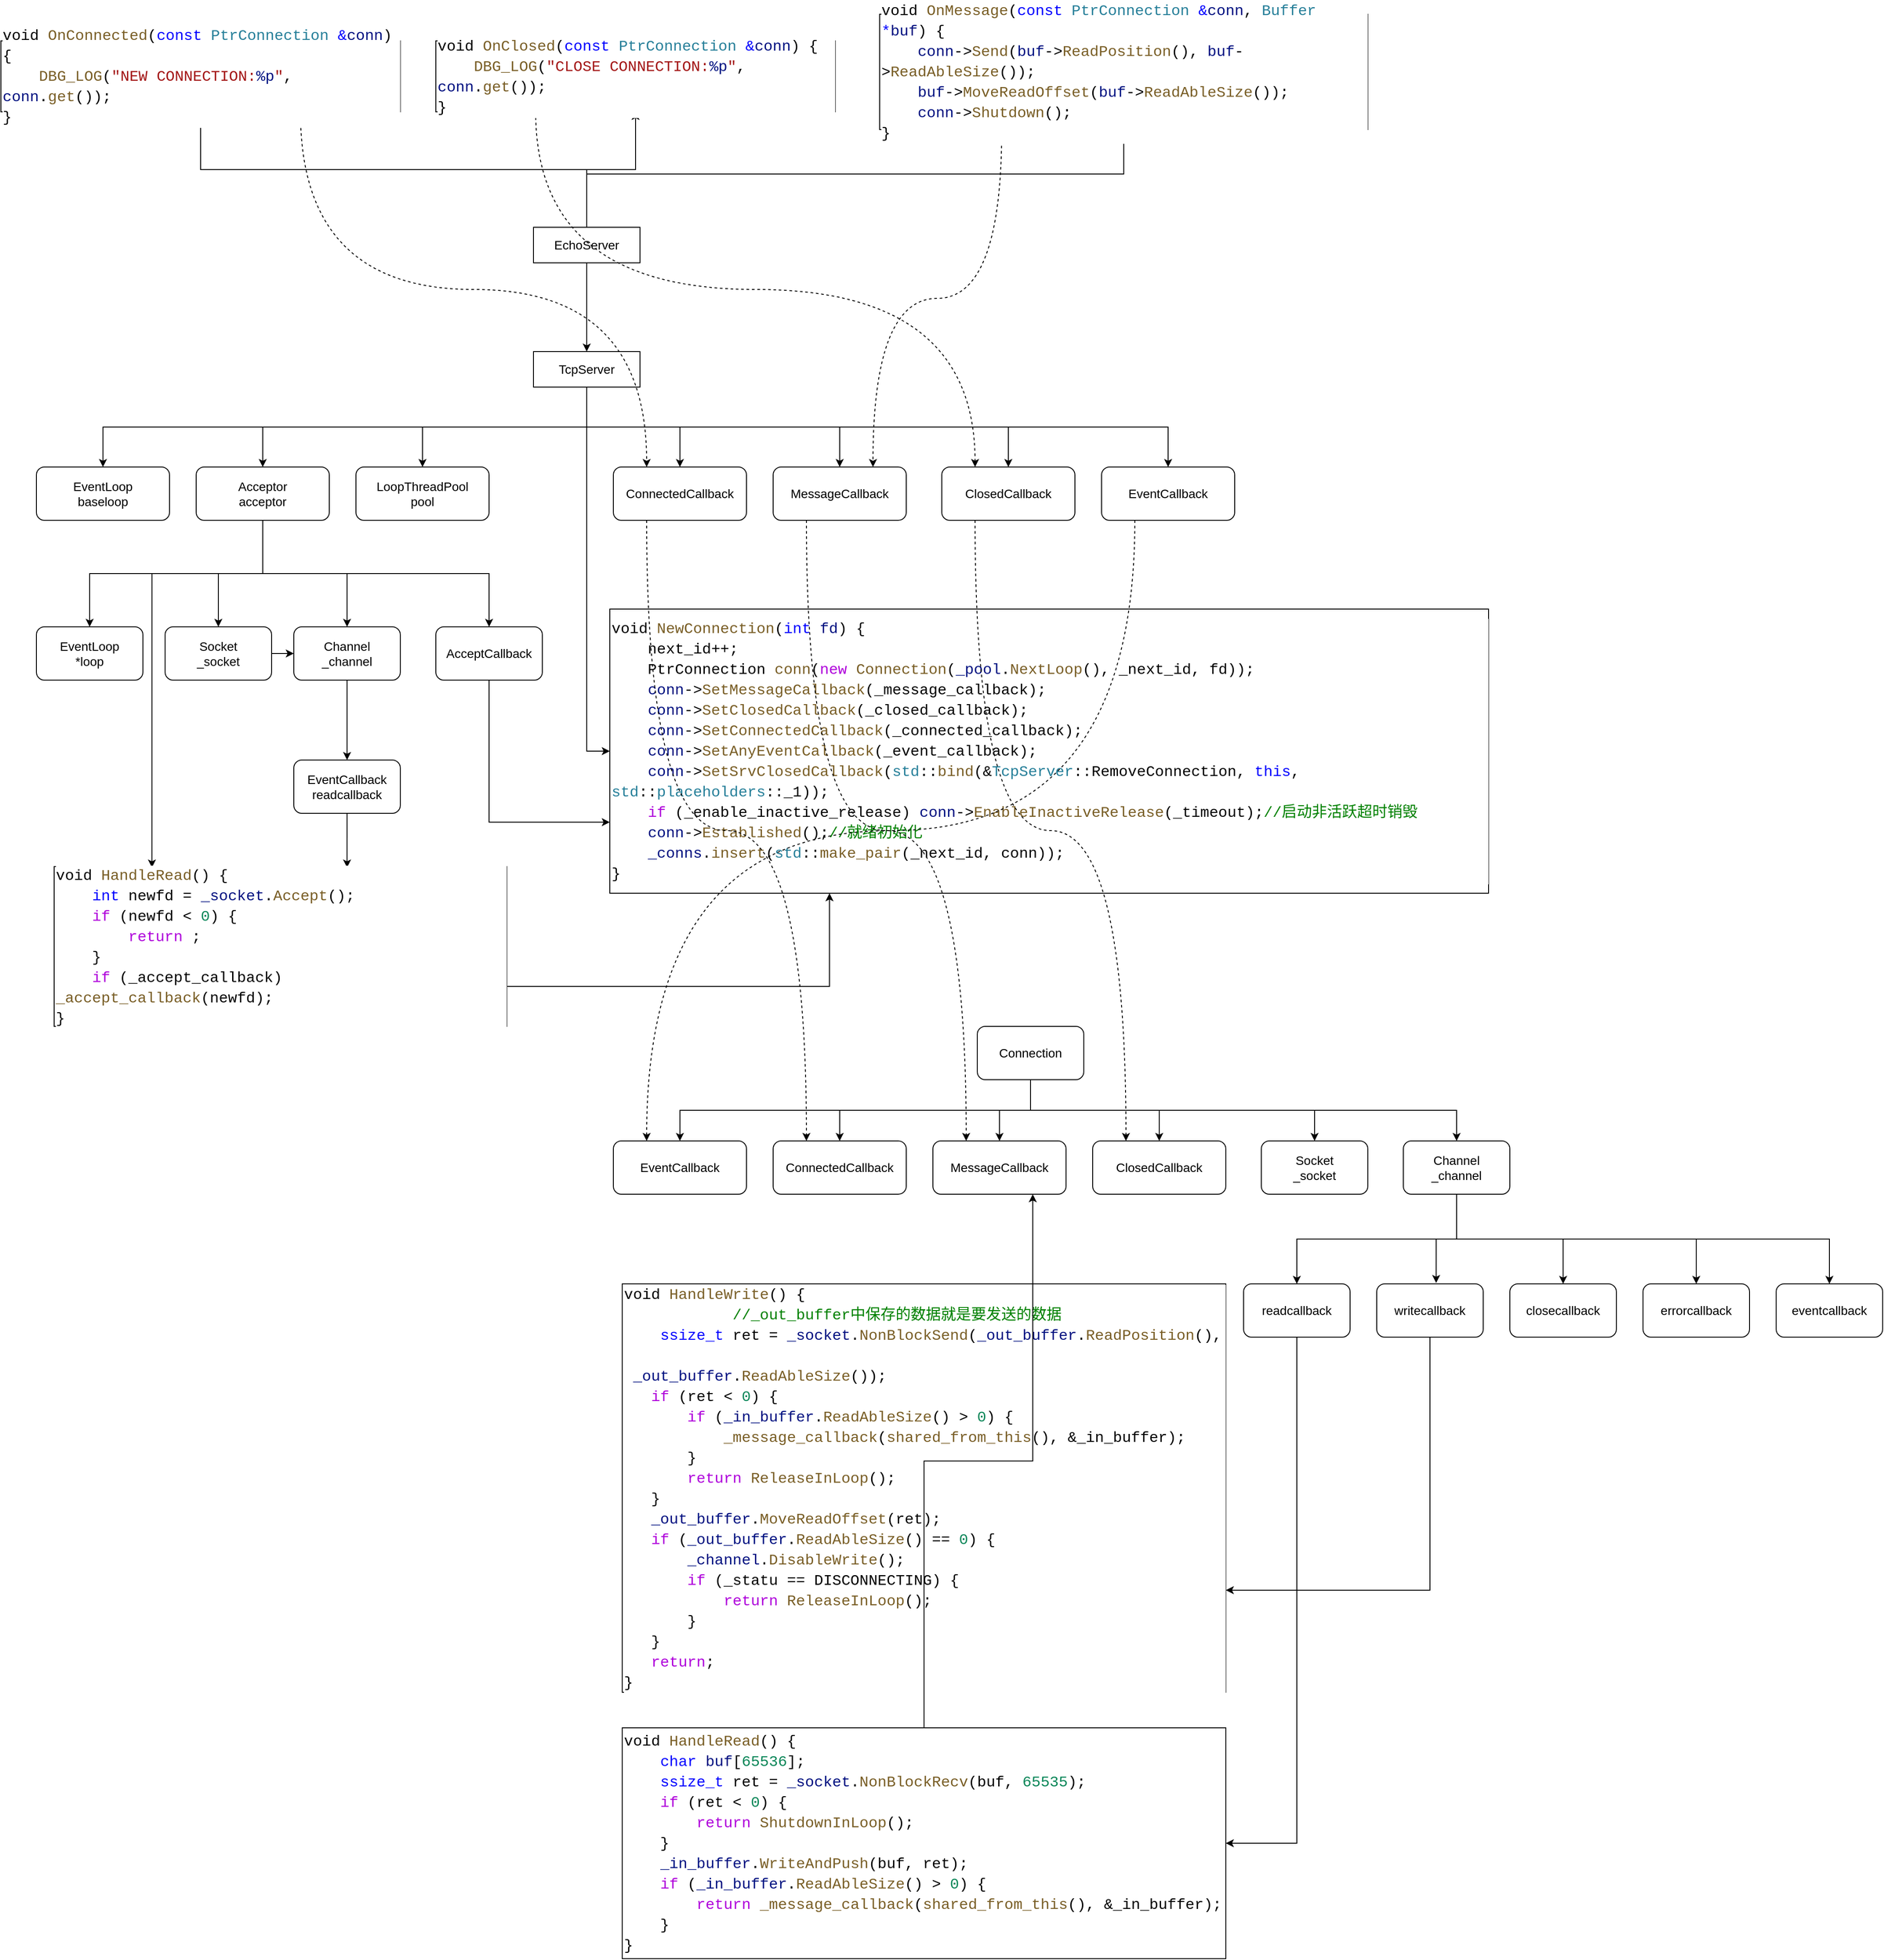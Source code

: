 <mxfile version="20.8.10" type="device"><diagram name="第 1 页" id="_WcAkW-sBmIrWhvKIDvz"><mxGraphModel dx="1687" dy="2153" grid="1" gridSize="10" guides="1" tooltips="1" connect="1" arrows="1" fold="1" page="1" pageScale="1" pageWidth="827" pageHeight="1169" math="0" shadow="0"><root><mxCell id="0"/><mxCell id="1" parent="0"/><mxCell id="Bq6qGjNtKpwU8JA7GGrx-29" value="&lt;div style=&quot;background-color: rgb(255, 255, 255); font-family: Consolas, &amp;quot;Courier New&amp;quot;, monospace; font-size: 17px; line-height: 23px;&quot;&gt;&lt;div&gt;void &lt;span style=&quot;color: #795e26;&quot;&gt;NewConnection&lt;/span&gt;(&lt;span style=&quot;color: #0000ff;&quot;&gt;int&lt;/span&gt; &lt;span style=&quot;color: #001080;&quot;&gt;fd&lt;/span&gt;) {&lt;/div&gt;&lt;div&gt;&amp;nbsp; &amp;nbsp; next_id++;&lt;/div&gt;&lt;div&gt;&amp;nbsp; &amp;nbsp; PtrConnection &lt;span style=&quot;color: #795e26;&quot;&gt;conn&lt;/span&gt;(&lt;span style=&quot;color: #af00db;&quot;&gt;new&lt;/span&gt; &lt;span style=&quot;color: #795e26;&quot;&gt;Connection&lt;/span&gt;(&lt;span style=&quot;color: #001080;&quot;&gt;_pool&lt;/span&gt;.&lt;span style=&quot;color: #795e26;&quot;&gt;NextLoop&lt;/span&gt;(), _next_id, fd));&lt;/div&gt;&lt;div&gt;&amp;nbsp; &amp;nbsp; &lt;span style=&quot;color: #001080;&quot;&gt;conn&lt;/span&gt;-&amp;gt;&lt;span style=&quot;color: #795e26;&quot;&gt;SetMessageCallback&lt;/span&gt;(_message_callback);&lt;/div&gt;&lt;div&gt;&amp;nbsp; &amp;nbsp; &lt;span style=&quot;color: #001080;&quot;&gt;conn&lt;/span&gt;-&amp;gt;&lt;span style=&quot;color: #795e26;&quot;&gt;SetClosedCallback&lt;/span&gt;(_closed_callback);&lt;/div&gt;&lt;div&gt;&amp;nbsp; &amp;nbsp; &lt;span style=&quot;color: #001080;&quot;&gt;conn&lt;/span&gt;-&amp;gt;&lt;span style=&quot;color: #795e26;&quot;&gt;SetConnectedCallback&lt;/span&gt;(_connected_callback);&lt;/div&gt;&lt;div&gt;&amp;nbsp; &amp;nbsp; &lt;span style=&quot;color: #001080;&quot;&gt;conn&lt;/span&gt;-&amp;gt;&lt;span style=&quot;color: #795e26;&quot;&gt;SetAnyEventCallback&lt;/span&gt;(_event_callback);&lt;/div&gt;&lt;div&gt;&amp;nbsp; &amp;nbsp; &lt;span style=&quot;color: #001080;&quot;&gt;conn&lt;/span&gt;-&amp;gt;&lt;span style=&quot;color: #795e26;&quot;&gt;SetSrvClosedCallback&lt;/span&gt;(&lt;span style=&quot;color: #267f99;&quot;&gt;std&lt;/span&gt;::&lt;span style=&quot;color: #795e26;&quot;&gt;bind&lt;/span&gt;(&amp;amp;&lt;span style=&quot;color: #267f99;&quot;&gt;TcpServer&lt;/span&gt;::RemoveConnection, &lt;span style=&quot;color: #0000ff;&quot;&gt;this&lt;/span&gt;, &lt;span style=&quot;color: #267f99;&quot;&gt;std&lt;/span&gt;::&lt;span style=&quot;color: #267f99;&quot;&gt;placeholders&lt;/span&gt;::_1));&lt;/div&gt;&lt;div&gt;&amp;nbsp; &amp;nbsp; &lt;span style=&quot;color: #af00db;&quot;&gt;if&lt;/span&gt; (_enable_inactive_release) &lt;span style=&quot;color: #001080;&quot;&gt;conn&lt;/span&gt;-&amp;gt;&lt;span style=&quot;color: #795e26;&quot;&gt;EnableInactiveRelease&lt;/span&gt;(_timeout);&lt;span style=&quot;color: #008000;&quot;&gt;//启动非活跃超时销毁&lt;/span&gt;&lt;/div&gt;&lt;div&gt;&amp;nbsp; &amp;nbsp; &lt;span style=&quot;color: #001080;&quot;&gt;conn&lt;/span&gt;-&amp;gt;&lt;span style=&quot;color: #795e26;&quot;&gt;Established&lt;/span&gt;();&lt;span style=&quot;color: #008000;&quot;&gt;//就绪初始化&lt;/span&gt;&lt;/div&gt;&lt;div&gt;&amp;nbsp; &amp;nbsp; &lt;span style=&quot;color: #001080;&quot;&gt;_conns&lt;/span&gt;.&lt;span style=&quot;color: #795e26;&quot;&gt;insert&lt;/span&gt;(&lt;span style=&quot;color: #267f99;&quot;&gt;std&lt;/span&gt;::&lt;span style=&quot;color: #795e26;&quot;&gt;make_pair&lt;/span&gt;(_next_id, conn));&lt;/div&gt;&lt;div&gt;}&lt;/div&gt;&lt;/div&gt;" style="rounded=0;whiteSpace=wrap;html=1;fontSize=14;align=left;" vertex="1" parent="1"><mxGeometry x="746" y="510" width="990" height="320" as="geometry"/></mxCell><mxCell id="Bq6qGjNtKpwU8JA7GGrx-3" style="edgeStyle=orthogonalEdgeStyle;rounded=0;orthogonalLoop=1;jettySize=auto;html=1;exitX=0.5;exitY=1;exitDx=0;exitDy=0;fontSize=14;" edge="1" parent="1" source="Bq6qGjNtKpwU8JA7GGrx-1" target="Bq6qGjNtKpwU8JA7GGrx-2"><mxGeometry relative="1" as="geometry"/></mxCell><mxCell id="Bq6qGjNtKpwU8JA7GGrx-7" style="edgeStyle=orthogonalEdgeStyle;rounded=0;orthogonalLoop=1;jettySize=auto;html=1;exitX=0.5;exitY=0;exitDx=0;exitDy=0;entryX=0.5;entryY=1;entryDx=0;entryDy=0;fontSize=14;" edge="1" parent="1" source="Bq6qGjNtKpwU8JA7GGrx-1" target="Bq6qGjNtKpwU8JA7GGrx-4"><mxGeometry relative="1" as="geometry"/></mxCell><mxCell id="Bq6qGjNtKpwU8JA7GGrx-8" style="edgeStyle=orthogonalEdgeStyle;rounded=0;orthogonalLoop=1;jettySize=auto;html=1;exitX=0.5;exitY=0;exitDx=0;exitDy=0;entryX=0.5;entryY=1;entryDx=0;entryDy=0;fontSize=14;" edge="1" parent="1" source="Bq6qGjNtKpwU8JA7GGrx-1" target="Bq6qGjNtKpwU8JA7GGrx-5"><mxGeometry relative="1" as="geometry"/></mxCell><mxCell id="Bq6qGjNtKpwU8JA7GGrx-10" style="edgeStyle=orthogonalEdgeStyle;rounded=0;orthogonalLoop=1;jettySize=auto;html=1;exitX=0.5;exitY=0;exitDx=0;exitDy=0;entryX=0.5;entryY=1;entryDx=0;entryDy=0;fontSize=14;" edge="1" parent="1" source="Bq6qGjNtKpwU8JA7GGrx-1" target="Bq6qGjNtKpwU8JA7GGrx-6"><mxGeometry relative="1" as="geometry"><Array as="points"><mxPoint x="720" y="20"/><mxPoint x="1325" y="20"/></Array></mxGeometry></mxCell><mxCell id="Bq6qGjNtKpwU8JA7GGrx-1" value="EchoServer" style="rounded=0;whiteSpace=wrap;html=1;fontSize=14;" vertex="1" parent="1"><mxGeometry x="660" y="80" width="120" height="40" as="geometry"/></mxCell><mxCell id="Bq6qGjNtKpwU8JA7GGrx-14" style="edgeStyle=orthogonalEdgeStyle;rounded=0;orthogonalLoop=1;jettySize=auto;html=1;exitX=0.5;exitY=1;exitDx=0;exitDy=0;entryX=0.5;entryY=0;entryDx=0;entryDy=0;fontSize=14;" edge="1" parent="1" source="Bq6qGjNtKpwU8JA7GGrx-2" target="Bq6qGjNtKpwU8JA7GGrx-11"><mxGeometry relative="1" as="geometry"/></mxCell><mxCell id="Bq6qGjNtKpwU8JA7GGrx-15" style="edgeStyle=orthogonalEdgeStyle;rounded=0;orthogonalLoop=1;jettySize=auto;html=1;exitX=0.5;exitY=1;exitDx=0;exitDy=0;entryX=0.5;entryY=0;entryDx=0;entryDy=0;fontSize=14;" edge="1" parent="1" source="Bq6qGjNtKpwU8JA7GGrx-2" target="Bq6qGjNtKpwU8JA7GGrx-12"><mxGeometry relative="1" as="geometry"/></mxCell><mxCell id="Bq6qGjNtKpwU8JA7GGrx-16" style="edgeStyle=orthogonalEdgeStyle;rounded=0;orthogonalLoop=1;jettySize=auto;html=1;exitX=0.5;exitY=1;exitDx=0;exitDy=0;fontSize=14;" edge="1" parent="1" source="Bq6qGjNtKpwU8JA7GGrx-2" target="Bq6qGjNtKpwU8JA7GGrx-13"><mxGeometry relative="1" as="geometry"/></mxCell><mxCell id="Bq6qGjNtKpwU8JA7GGrx-21" style="edgeStyle=orthogonalEdgeStyle;rounded=0;orthogonalLoop=1;jettySize=auto;html=1;exitX=0.5;exitY=1;exitDx=0;exitDy=0;fontSize=14;" edge="1" parent="1" source="Bq6qGjNtKpwU8JA7GGrx-2" target="Bq6qGjNtKpwU8JA7GGrx-17"><mxGeometry relative="1" as="geometry"/></mxCell><mxCell id="Bq6qGjNtKpwU8JA7GGrx-22" style="edgeStyle=orthogonalEdgeStyle;rounded=0;orthogonalLoop=1;jettySize=auto;html=1;exitX=0.5;exitY=1;exitDx=0;exitDy=0;entryX=0.5;entryY=0;entryDx=0;entryDy=0;fontSize=14;" edge="1" parent="1" source="Bq6qGjNtKpwU8JA7GGrx-2" target="Bq6qGjNtKpwU8JA7GGrx-18"><mxGeometry relative="1" as="geometry"/></mxCell><mxCell id="Bq6qGjNtKpwU8JA7GGrx-23" style="edgeStyle=orthogonalEdgeStyle;rounded=0;orthogonalLoop=1;jettySize=auto;html=1;exitX=0.5;exitY=1;exitDx=0;exitDy=0;fontSize=14;" edge="1" parent="1" source="Bq6qGjNtKpwU8JA7GGrx-2" target="Bq6qGjNtKpwU8JA7GGrx-19"><mxGeometry relative="1" as="geometry"/></mxCell><mxCell id="Bq6qGjNtKpwU8JA7GGrx-24" style="edgeStyle=orthogonalEdgeStyle;rounded=0;orthogonalLoop=1;jettySize=auto;html=1;exitX=0.5;exitY=1;exitDx=0;exitDy=0;fontSize=14;" edge="1" parent="1" source="Bq6qGjNtKpwU8JA7GGrx-2" target="Bq6qGjNtKpwU8JA7GGrx-20"><mxGeometry relative="1" as="geometry"/></mxCell><mxCell id="Bq6qGjNtKpwU8JA7GGrx-30" style="edgeStyle=orthogonalEdgeStyle;rounded=0;orthogonalLoop=1;jettySize=auto;html=1;exitX=0.5;exitY=1;exitDx=0;exitDy=0;entryX=0;entryY=0.5;entryDx=0;entryDy=0;fontSize=14;" edge="1" parent="1" source="Bq6qGjNtKpwU8JA7GGrx-2" target="Bq6qGjNtKpwU8JA7GGrx-29"><mxGeometry relative="1" as="geometry"/></mxCell><mxCell id="Bq6qGjNtKpwU8JA7GGrx-2" value="TcpServer" style="rounded=0;whiteSpace=wrap;html=1;fontSize=14;" vertex="1" parent="1"><mxGeometry x="660" y="220" width="120" height="40" as="geometry"/></mxCell><mxCell id="Bq6qGjNtKpwU8JA7GGrx-25" style="edgeStyle=orthogonalEdgeStyle;rounded=0;orthogonalLoop=1;jettySize=auto;html=1;exitX=0.75;exitY=1;exitDx=0;exitDy=0;entryX=0.25;entryY=0;entryDx=0;entryDy=0;fontSize=14;curved=1;dashed=1;" edge="1" parent="1" source="Bq6qGjNtKpwU8JA7GGrx-4" target="Bq6qGjNtKpwU8JA7GGrx-17"><mxGeometry relative="1" as="geometry"/></mxCell><mxCell id="Bq6qGjNtKpwU8JA7GGrx-4" value="&lt;div style=&quot;background-color: rgb(255, 255, 255); font-family: Consolas, &amp;quot;Courier New&amp;quot;, monospace; font-size: 17px; line-height: 23px;&quot;&gt;&lt;div&gt;void &lt;span style=&quot;color: #795e26;&quot;&gt;OnConnected&lt;/span&gt;(&lt;span style=&quot;color: #0000ff;&quot;&gt;const&lt;/span&gt; &lt;span style=&quot;color: #267f99;&quot;&gt;PtrConnection&lt;/span&gt; &lt;span style=&quot;color: #0000ff;&quot;&gt;&amp;amp;&lt;/span&gt;&lt;span style=&quot;color: #001080;&quot;&gt;conn&lt;/span&gt;) {&lt;/div&gt;&lt;div&gt;&amp;nbsp; &amp;nbsp; &lt;span style=&quot;color: #795e26;&quot;&gt;DBG_LOG&lt;/span&gt;(&lt;span style=&quot;color: #a31515;&quot;&gt;&quot;NEW CONNECTION:&lt;/span&gt;&lt;span style=&quot;color: #001080;&quot;&gt;%p&lt;/span&gt;&lt;span style=&quot;color: #a31515;&quot;&gt;&quot;&lt;/span&gt;, &lt;span style=&quot;color: #001080;&quot;&gt;conn&lt;/span&gt;.&lt;span style=&quot;color: #795e26;&quot;&gt;get&lt;/span&gt;());&lt;/div&gt;&lt;div&gt;}&lt;/div&gt;&lt;/div&gt;" style="rounded=0;whiteSpace=wrap;html=1;align=left;" vertex="1" parent="1"><mxGeometry x="60" y="-130" width="450" height="80" as="geometry"/></mxCell><mxCell id="Bq6qGjNtKpwU8JA7GGrx-27" style="edgeStyle=orthogonalEdgeStyle;curved=1;rounded=0;orthogonalLoop=1;jettySize=auto;html=1;exitX=0.25;exitY=1;exitDx=0;exitDy=0;entryX=0.25;entryY=0;entryDx=0;entryDy=0;dashed=1;fontSize=14;" edge="1" parent="1" source="Bq6qGjNtKpwU8JA7GGrx-5" target="Bq6qGjNtKpwU8JA7GGrx-19"><mxGeometry relative="1" as="geometry"/></mxCell><mxCell id="Bq6qGjNtKpwU8JA7GGrx-5" value="&lt;div style=&quot;background-color: rgb(255, 255, 255); font-family: Consolas, &amp;quot;Courier New&amp;quot;, monospace; font-size: 17px; line-height: 23px;&quot;&gt;&lt;div style=&quot;line-height: 23px;&quot;&gt;&lt;div&gt;void &lt;span style=&quot;color: #795e26;&quot;&gt;OnClosed&lt;/span&gt;(&lt;span style=&quot;color: #0000ff;&quot;&gt;const&lt;/span&gt; &lt;span style=&quot;color: #267f99;&quot;&gt;PtrConnection&lt;/span&gt; &lt;span style=&quot;color: #0000ff;&quot;&gt;&amp;amp;&lt;/span&gt;&lt;span style=&quot;color: #001080;&quot;&gt;conn&lt;/span&gt;) {&lt;/div&gt;&lt;div&gt;&amp;nbsp; &amp;nbsp; &lt;span style=&quot;color: #795e26;&quot;&gt;DBG_LOG&lt;/span&gt;(&lt;span style=&quot;color: #a31515;&quot;&gt;&quot;CLOSE CONNECTION:&lt;/span&gt;&lt;span style=&quot;color: #001080;&quot;&gt;%p&lt;/span&gt;&lt;span style=&quot;color: #a31515;&quot;&gt;&quot;&lt;/span&gt;, &lt;span style=&quot;color: #001080;&quot;&gt;conn&lt;/span&gt;.&lt;span style=&quot;color: #795e26;&quot;&gt;get&lt;/span&gt;());&lt;/div&gt;&lt;div&gt;}&lt;/div&gt;&lt;/div&gt;&lt;/div&gt;" style="rounded=0;whiteSpace=wrap;html=1;align=left;" vertex="1" parent="1"><mxGeometry x="550" y="-130" width="450" height="80" as="geometry"/></mxCell><mxCell id="Bq6qGjNtKpwU8JA7GGrx-28" style="edgeStyle=orthogonalEdgeStyle;curved=1;rounded=0;orthogonalLoop=1;jettySize=auto;html=1;exitX=0.25;exitY=1;exitDx=0;exitDy=0;entryX=0.75;entryY=0;entryDx=0;entryDy=0;dashed=1;fontSize=14;" edge="1" parent="1" source="Bq6qGjNtKpwU8JA7GGrx-6" target="Bq6qGjNtKpwU8JA7GGrx-18"><mxGeometry relative="1" as="geometry"/></mxCell><mxCell id="Bq6qGjNtKpwU8JA7GGrx-6" value="&lt;div style=&quot;background-color: rgb(255, 255, 255); font-family: Consolas, &amp;quot;Courier New&amp;quot;, monospace; font-size: 17px; line-height: 23px;&quot;&gt;&lt;div style=&quot;line-height: 23px;&quot;&gt;&lt;div style=&quot;line-height: 23px;&quot;&gt;&lt;div&gt;void &lt;span style=&quot;color: #795e26;&quot;&gt;OnMessage&lt;/span&gt;(&lt;span style=&quot;color: #0000ff;&quot;&gt;const&lt;/span&gt; &lt;span style=&quot;color: #267f99;&quot;&gt;PtrConnection&lt;/span&gt; &lt;span style=&quot;color: #0000ff;&quot;&gt;&amp;amp;&lt;/span&gt;&lt;span style=&quot;color: #001080;&quot;&gt;conn&lt;/span&gt;, &lt;span style=&quot;color: #267f99;&quot;&gt;Buffer&lt;/span&gt; &lt;span style=&quot;color: #0000ff;&quot;&gt;*&lt;/span&gt;&lt;span style=&quot;color: #001080;&quot;&gt;buf&lt;/span&gt;) {&lt;/div&gt;&lt;div&gt;&amp;nbsp; &amp;nbsp; &lt;span style=&quot;color: #001080;&quot;&gt;conn&lt;/span&gt;-&amp;gt;&lt;span style=&quot;color: #795e26;&quot;&gt;Send&lt;/span&gt;(&lt;span style=&quot;color: #001080;&quot;&gt;buf&lt;/span&gt;-&amp;gt;&lt;span style=&quot;color: #795e26;&quot;&gt;ReadPosition&lt;/span&gt;(), &lt;span style=&quot;color: #001080;&quot;&gt;buf&lt;/span&gt;-&amp;gt;&lt;span style=&quot;color: #795e26;&quot;&gt;ReadAbleSize&lt;/span&gt;());&lt;/div&gt;&lt;div&gt;&amp;nbsp; &amp;nbsp; &lt;span style=&quot;color: #001080;&quot;&gt;buf&lt;/span&gt;-&amp;gt;&lt;span style=&quot;color: #795e26;&quot;&gt;MoveReadOffset&lt;/span&gt;(&lt;span style=&quot;color: #001080;&quot;&gt;buf&lt;/span&gt;-&amp;gt;&lt;span style=&quot;color: #795e26;&quot;&gt;ReadAbleSize&lt;/span&gt;());&lt;/div&gt;&lt;div&gt;&amp;nbsp; &amp;nbsp; &lt;span style=&quot;color: #001080;&quot;&gt;conn&lt;/span&gt;-&amp;gt;&lt;span style=&quot;color: #795e26;&quot;&gt;Shutdown&lt;/span&gt;();&lt;/div&gt;&lt;div&gt;}&lt;/div&gt;&lt;/div&gt;&lt;/div&gt;&lt;/div&gt;" style="rounded=0;whiteSpace=wrap;html=1;align=left;" vertex="1" parent="1"><mxGeometry x="1050" y="-160" width="550" height="130" as="geometry"/></mxCell><mxCell id="Bq6qGjNtKpwU8JA7GGrx-11" value="EventLoop&lt;br&gt;baseloop" style="rounded=1;whiteSpace=wrap;html=1;fontSize=14;" vertex="1" parent="1"><mxGeometry x="100" y="350" width="150" height="60" as="geometry"/></mxCell><mxCell id="Bq6qGjNtKpwU8JA7GGrx-38" style="edgeStyle=orthogonalEdgeStyle;rounded=0;orthogonalLoop=1;jettySize=auto;html=1;exitX=0.5;exitY=1;exitDx=0;exitDy=0;entryX=0.5;entryY=0;entryDx=0;entryDy=0;fontSize=14;" edge="1" parent="1" source="Bq6qGjNtKpwU8JA7GGrx-12" target="Bq6qGjNtKpwU8JA7GGrx-31"><mxGeometry relative="1" as="geometry"/></mxCell><mxCell id="Bq6qGjNtKpwU8JA7GGrx-39" style="edgeStyle=orthogonalEdgeStyle;rounded=0;orthogonalLoop=1;jettySize=auto;html=1;exitX=0.5;exitY=1;exitDx=0;exitDy=0;entryX=0.5;entryY=0;entryDx=0;entryDy=0;fontSize=14;" edge="1" parent="1" source="Bq6qGjNtKpwU8JA7GGrx-12" target="Bq6qGjNtKpwU8JA7GGrx-34"><mxGeometry relative="1" as="geometry"/></mxCell><mxCell id="Bq6qGjNtKpwU8JA7GGrx-40" style="edgeStyle=orthogonalEdgeStyle;rounded=0;orthogonalLoop=1;jettySize=auto;html=1;exitX=0.5;exitY=1;exitDx=0;exitDy=0;entryX=0.5;entryY=0;entryDx=0;entryDy=0;fontSize=14;" edge="1" parent="1" source="Bq6qGjNtKpwU8JA7GGrx-12" target="Bq6qGjNtKpwU8JA7GGrx-35"><mxGeometry relative="1" as="geometry"/></mxCell><mxCell id="Bq6qGjNtKpwU8JA7GGrx-41" style="edgeStyle=orthogonalEdgeStyle;rounded=0;orthogonalLoop=1;jettySize=auto;html=1;exitX=0.5;exitY=1;exitDx=0;exitDy=0;entryX=0.5;entryY=0;entryDx=0;entryDy=0;fontSize=14;" edge="1" parent="1" source="Bq6qGjNtKpwU8JA7GGrx-12" target="Bq6qGjNtKpwU8JA7GGrx-36"><mxGeometry relative="1" as="geometry"/></mxCell><mxCell id="Bq6qGjNtKpwU8JA7GGrx-45" style="edgeStyle=orthogonalEdgeStyle;rounded=0;orthogonalLoop=1;jettySize=auto;html=1;exitX=0.5;exitY=1;exitDx=0;exitDy=0;entryX=0.216;entryY=0.006;entryDx=0;entryDy=0;entryPerimeter=0;fontSize=14;" edge="1" parent="1" source="Bq6qGjNtKpwU8JA7GGrx-12" target="Bq6qGjNtKpwU8JA7GGrx-44"><mxGeometry relative="1" as="geometry"><Array as="points"><mxPoint x="355" y="470"/><mxPoint x="230" y="470"/></Array></mxGeometry></mxCell><mxCell id="Bq6qGjNtKpwU8JA7GGrx-12" value="Acceptor&lt;br&gt;acceptor" style="rounded=1;whiteSpace=wrap;html=1;fontSize=14;" vertex="1" parent="1"><mxGeometry x="280" y="350" width="150" height="60" as="geometry"/></mxCell><mxCell id="Bq6qGjNtKpwU8JA7GGrx-13" value="LoopThreadPool&lt;br&gt;pool" style="rounded=1;whiteSpace=wrap;html=1;fontSize=14;" vertex="1" parent="1"><mxGeometry x="460" y="350" width="150" height="60" as="geometry"/></mxCell><mxCell id="Bq6qGjNtKpwU8JA7GGrx-17" value="ConnectedCallback" style="rounded=1;whiteSpace=wrap;html=1;fontSize=14;" vertex="1" parent="1"><mxGeometry x="750" y="350" width="150" height="60" as="geometry"/></mxCell><mxCell id="Bq6qGjNtKpwU8JA7GGrx-58" style="edgeStyle=orthogonalEdgeStyle;rounded=0;orthogonalLoop=1;jettySize=auto;html=1;exitX=0.25;exitY=1;exitDx=0;exitDy=0;entryX=0.25;entryY=0;entryDx=0;entryDy=0;fontSize=14;curved=1;dashed=1;" edge="1" parent="1" source="Bq6qGjNtKpwU8JA7GGrx-17" target="Bq6qGjNtKpwU8JA7GGrx-50"><mxGeometry relative="1" as="geometry"/></mxCell><mxCell id="Bq6qGjNtKpwU8JA7GGrx-59" style="edgeStyle=orthogonalEdgeStyle;curved=1;rounded=0;orthogonalLoop=1;jettySize=auto;html=1;exitX=0.25;exitY=1;exitDx=0;exitDy=0;entryX=0.25;entryY=0;entryDx=0;entryDy=0;dashed=1;fontSize=14;" edge="1" parent="1" source="Bq6qGjNtKpwU8JA7GGrx-18" target="Bq6qGjNtKpwU8JA7GGrx-51"><mxGeometry relative="1" as="geometry"/></mxCell><mxCell id="Bq6qGjNtKpwU8JA7GGrx-18" value="MessageCallback" style="rounded=1;whiteSpace=wrap;html=1;fontSize=14;" vertex="1" parent="1"><mxGeometry x="930" y="350" width="150" height="60" as="geometry"/></mxCell><mxCell id="Bq6qGjNtKpwU8JA7GGrx-60" style="edgeStyle=orthogonalEdgeStyle;curved=1;rounded=0;orthogonalLoop=1;jettySize=auto;html=1;exitX=0.25;exitY=1;exitDx=0;exitDy=0;entryX=0.25;entryY=0;entryDx=0;entryDy=0;dashed=1;fontSize=14;" edge="1" parent="1" source="Bq6qGjNtKpwU8JA7GGrx-19" target="Bq6qGjNtKpwU8JA7GGrx-52"><mxGeometry relative="1" as="geometry"/></mxCell><mxCell id="Bq6qGjNtKpwU8JA7GGrx-19" value="ClosedCallback" style="rounded=1;whiteSpace=wrap;html=1;fontSize=14;" vertex="1" parent="1"><mxGeometry x="1120" y="350" width="150" height="60" as="geometry"/></mxCell><mxCell id="Bq6qGjNtKpwU8JA7GGrx-61" style="edgeStyle=orthogonalEdgeStyle;curved=1;rounded=0;orthogonalLoop=1;jettySize=auto;html=1;exitX=0.25;exitY=1;exitDx=0;exitDy=0;entryX=0.25;entryY=0;entryDx=0;entryDy=0;dashed=1;fontSize=14;" edge="1" parent="1" source="Bq6qGjNtKpwU8JA7GGrx-20" target="Bq6qGjNtKpwU8JA7GGrx-53"><mxGeometry relative="1" as="geometry"/></mxCell><mxCell id="Bq6qGjNtKpwU8JA7GGrx-20" value="EventCallback" style="rounded=1;whiteSpace=wrap;html=1;fontSize=14;" vertex="1" parent="1"><mxGeometry x="1300" y="350" width="150" height="60" as="geometry"/></mxCell><mxCell id="Bq6qGjNtKpwU8JA7GGrx-37" style="edgeStyle=orthogonalEdgeStyle;rounded=0;orthogonalLoop=1;jettySize=auto;html=1;exitX=0.5;exitY=1;exitDx=0;exitDy=0;entryX=0;entryY=0.75;entryDx=0;entryDy=0;fontSize=14;" edge="1" parent="1" source="Bq6qGjNtKpwU8JA7GGrx-31" target="Bq6qGjNtKpwU8JA7GGrx-29"><mxGeometry relative="1" as="geometry"/></mxCell><mxCell id="Bq6qGjNtKpwU8JA7GGrx-31" value="AcceptCallback" style="rounded=1;whiteSpace=wrap;html=1;fontSize=14;" vertex="1" parent="1"><mxGeometry x="550" y="530" width="120" height="60" as="geometry"/></mxCell><mxCell id="Bq6qGjNtKpwU8JA7GGrx-43" style="edgeStyle=orthogonalEdgeStyle;rounded=0;orthogonalLoop=1;jettySize=auto;html=1;exitX=0.5;exitY=1;exitDx=0;exitDy=0;entryX=0.5;entryY=0;entryDx=0;entryDy=0;fontSize=14;" edge="1" parent="1" source="Bq6qGjNtKpwU8JA7GGrx-34" target="Bq6qGjNtKpwU8JA7GGrx-42"><mxGeometry relative="1" as="geometry"/></mxCell><mxCell id="Bq6qGjNtKpwU8JA7GGrx-34" value="Channel&lt;br&gt;_channel" style="rounded=1;whiteSpace=wrap;html=1;fontSize=14;" vertex="1" parent="1"><mxGeometry x="390" y="530" width="120" height="60" as="geometry"/></mxCell><mxCell id="Bq6qGjNtKpwU8JA7GGrx-47" style="edgeStyle=orthogonalEdgeStyle;rounded=0;orthogonalLoop=1;jettySize=auto;html=1;exitX=1;exitY=0.5;exitDx=0;exitDy=0;entryX=0;entryY=0.5;entryDx=0;entryDy=0;fontSize=14;" edge="1" parent="1" source="Bq6qGjNtKpwU8JA7GGrx-35" target="Bq6qGjNtKpwU8JA7GGrx-34"><mxGeometry relative="1" as="geometry"/></mxCell><mxCell id="Bq6qGjNtKpwU8JA7GGrx-35" value="Socket&lt;br&gt;_socket" style="rounded=1;whiteSpace=wrap;html=1;fontSize=14;" vertex="1" parent="1"><mxGeometry x="245" y="530" width="120" height="60" as="geometry"/></mxCell><mxCell id="Bq6qGjNtKpwU8JA7GGrx-36" value="EventLoop&lt;br&gt;*loop" style="rounded=1;whiteSpace=wrap;html=1;fontSize=14;" vertex="1" parent="1"><mxGeometry x="100" y="530" width="120" height="60" as="geometry"/></mxCell><mxCell id="Bq6qGjNtKpwU8JA7GGrx-46" style="edgeStyle=orthogonalEdgeStyle;rounded=0;orthogonalLoop=1;jettySize=auto;html=1;exitX=0.5;exitY=1;exitDx=0;exitDy=0;entryX=0.647;entryY=0.006;entryDx=0;entryDy=0;entryPerimeter=0;fontSize=14;" edge="1" parent="1" source="Bq6qGjNtKpwU8JA7GGrx-42" target="Bq6qGjNtKpwU8JA7GGrx-44"><mxGeometry relative="1" as="geometry"/></mxCell><mxCell id="Bq6qGjNtKpwU8JA7GGrx-42" value="EventCallback&lt;br&gt;readcallback" style="rounded=1;whiteSpace=wrap;html=1;fontSize=14;" vertex="1" parent="1"><mxGeometry x="390" y="680" width="120" height="60" as="geometry"/></mxCell><mxCell id="Bq6qGjNtKpwU8JA7GGrx-48" style="edgeStyle=orthogonalEdgeStyle;rounded=0;orthogonalLoop=1;jettySize=auto;html=1;exitX=1;exitY=0.75;exitDx=0;exitDy=0;entryX=0.25;entryY=1;entryDx=0;entryDy=0;fontSize=14;" edge="1" parent="1" source="Bq6qGjNtKpwU8JA7GGrx-44" target="Bq6qGjNtKpwU8JA7GGrx-29"><mxGeometry relative="1" as="geometry"/></mxCell><mxCell id="Bq6qGjNtKpwU8JA7GGrx-44" value="&lt;div style=&quot;background-color: rgb(255, 255, 255); font-family: Consolas, &amp;quot;Courier New&amp;quot;, monospace; font-size: 17px; line-height: 23px;&quot;&gt;&lt;div&gt;void &lt;span style=&quot;color: #795e26;&quot;&gt;HandleRead&lt;/span&gt;() {&lt;/div&gt;&lt;div&gt;&amp;nbsp; &amp;nbsp; &lt;span style=&quot;color: #0000ff;&quot;&gt;int&lt;/span&gt; newfd = &lt;span style=&quot;color: #001080;&quot;&gt;_socket&lt;/span&gt;.&lt;span style=&quot;color: #795e26;&quot;&gt;Accept&lt;/span&gt;();&lt;/div&gt;&lt;div&gt;&amp;nbsp; &amp;nbsp; &lt;span style=&quot;color: #af00db;&quot;&gt;if&lt;/span&gt; (newfd &amp;lt; &lt;span style=&quot;color: #098658;&quot;&gt;0&lt;/span&gt;) {&lt;/div&gt;&lt;div&gt;&amp;nbsp; &amp;nbsp; &lt;span style=&quot;white-space: pre;&quot;&gt;&#9;&lt;/span&gt;&lt;span style=&quot;color: #af00db;&quot;&gt;return&lt;/span&gt; ;&lt;/div&gt;&lt;div&gt;&amp;nbsp; &amp;nbsp; }&lt;/div&gt;&lt;div&gt;&amp;nbsp; &amp;nbsp; &lt;span style=&quot;color: #af00db;&quot;&gt;if&lt;/span&gt; (_accept_callback) &lt;span style=&quot;color: #795e26;&quot;&gt;_accept_callback&lt;/span&gt;(newfd);&lt;/div&gt;&lt;div&gt;}&lt;/div&gt;&lt;/div&gt;" style="rounded=0;whiteSpace=wrap;html=1;fontSize=14;align=left;" vertex="1" parent="1"><mxGeometry x="120" y="800" width="510" height="180" as="geometry"/></mxCell><mxCell id="Bq6qGjNtKpwU8JA7GGrx-54" value="" style="edgeStyle=orthogonalEdgeStyle;rounded=0;orthogonalLoop=1;jettySize=auto;html=1;fontSize=14;" edge="1" parent="1" source="Bq6qGjNtKpwU8JA7GGrx-49" target="Bq6qGjNtKpwU8JA7GGrx-51"><mxGeometry relative="1" as="geometry"/></mxCell><mxCell id="Bq6qGjNtKpwU8JA7GGrx-55" style="edgeStyle=orthogonalEdgeStyle;rounded=0;orthogonalLoop=1;jettySize=auto;html=1;exitX=0.5;exitY=1;exitDx=0;exitDy=0;fontSize=14;" edge="1" parent="1" source="Bq6qGjNtKpwU8JA7GGrx-49" target="Bq6qGjNtKpwU8JA7GGrx-50"><mxGeometry relative="1" as="geometry"/></mxCell><mxCell id="Bq6qGjNtKpwU8JA7GGrx-56" style="edgeStyle=orthogonalEdgeStyle;rounded=0;orthogonalLoop=1;jettySize=auto;html=1;exitX=0.5;exitY=1;exitDx=0;exitDy=0;entryX=0.5;entryY=0;entryDx=0;entryDy=0;fontSize=14;" edge="1" parent="1" source="Bq6qGjNtKpwU8JA7GGrx-49" target="Bq6qGjNtKpwU8JA7GGrx-52"><mxGeometry relative="1" as="geometry"/></mxCell><mxCell id="Bq6qGjNtKpwU8JA7GGrx-57" style="edgeStyle=orthogonalEdgeStyle;rounded=0;orthogonalLoop=1;jettySize=auto;html=1;exitX=0.5;exitY=1;exitDx=0;exitDy=0;entryX=0.5;entryY=0;entryDx=0;entryDy=0;fontSize=14;" edge="1" parent="1" source="Bq6qGjNtKpwU8JA7GGrx-49" target="Bq6qGjNtKpwU8JA7GGrx-53"><mxGeometry relative="1" as="geometry"/></mxCell><mxCell id="Bq6qGjNtKpwU8JA7GGrx-64" style="edgeStyle=orthogonalEdgeStyle;rounded=0;orthogonalLoop=1;jettySize=auto;html=1;exitX=0.5;exitY=1;exitDx=0;exitDy=0;entryX=0.5;entryY=0;entryDx=0;entryDy=0;fontSize=14;" edge="1" parent="1" source="Bq6qGjNtKpwU8JA7GGrx-49" target="Bq6qGjNtKpwU8JA7GGrx-62"><mxGeometry relative="1" as="geometry"/></mxCell><mxCell id="Bq6qGjNtKpwU8JA7GGrx-65" style="edgeStyle=orthogonalEdgeStyle;rounded=0;orthogonalLoop=1;jettySize=auto;html=1;exitX=0.5;exitY=1;exitDx=0;exitDy=0;entryX=0.5;entryY=0;entryDx=0;entryDy=0;fontSize=14;" edge="1" parent="1" source="Bq6qGjNtKpwU8JA7GGrx-49" target="Bq6qGjNtKpwU8JA7GGrx-63"><mxGeometry relative="1" as="geometry"/></mxCell><mxCell id="Bq6qGjNtKpwU8JA7GGrx-49" value="Connection" style="rounded=1;whiteSpace=wrap;html=1;fontSize=14;" vertex="1" parent="1"><mxGeometry x="1160" y="980" width="120" height="60" as="geometry"/></mxCell><mxCell id="Bq6qGjNtKpwU8JA7GGrx-50" value="ConnectedCallback" style="rounded=1;whiteSpace=wrap;html=1;fontSize=14;" vertex="1" parent="1"><mxGeometry x="930" y="1109" width="150" height="60" as="geometry"/></mxCell><mxCell id="Bq6qGjNtKpwU8JA7GGrx-51" value="MessageCallback" style="rounded=1;whiteSpace=wrap;html=1;fontSize=14;" vertex="1" parent="1"><mxGeometry x="1110" y="1109" width="150" height="60" as="geometry"/></mxCell><mxCell id="Bq6qGjNtKpwU8JA7GGrx-52" value="ClosedCallback" style="rounded=1;whiteSpace=wrap;html=1;fontSize=14;" vertex="1" parent="1"><mxGeometry x="1290" y="1109" width="150" height="60" as="geometry"/></mxCell><mxCell id="Bq6qGjNtKpwU8JA7GGrx-53" value="EventCallback" style="rounded=1;whiteSpace=wrap;html=1;fontSize=14;" vertex="1" parent="1"><mxGeometry x="750" y="1109" width="150" height="60" as="geometry"/></mxCell><mxCell id="Bq6qGjNtKpwU8JA7GGrx-62" value="Socket&lt;br&gt;_socket" style="rounded=1;whiteSpace=wrap;html=1;fontSize=14;" vertex="1" parent="1"><mxGeometry x="1480" y="1109" width="120" height="60" as="geometry"/></mxCell><mxCell id="Bq6qGjNtKpwU8JA7GGrx-71" style="edgeStyle=orthogonalEdgeStyle;rounded=0;orthogonalLoop=1;jettySize=auto;html=1;exitX=0.5;exitY=1;exitDx=0;exitDy=0;entryX=0.5;entryY=0;entryDx=0;entryDy=0;fontSize=14;" edge="1" parent="1" source="Bq6qGjNtKpwU8JA7GGrx-63" target="Bq6qGjNtKpwU8JA7GGrx-66"><mxGeometry relative="1" as="geometry"/></mxCell><mxCell id="Bq6qGjNtKpwU8JA7GGrx-72" style="edgeStyle=orthogonalEdgeStyle;rounded=0;orthogonalLoop=1;jettySize=auto;html=1;exitX=0.5;exitY=1;exitDx=0;exitDy=0;entryX=0.558;entryY=-0.017;entryDx=0;entryDy=0;entryPerimeter=0;fontSize=14;" edge="1" parent="1" source="Bq6qGjNtKpwU8JA7GGrx-63" target="Bq6qGjNtKpwU8JA7GGrx-67"><mxGeometry relative="1" as="geometry"/></mxCell><mxCell id="Bq6qGjNtKpwU8JA7GGrx-73" style="edgeStyle=orthogonalEdgeStyle;rounded=0;orthogonalLoop=1;jettySize=auto;html=1;exitX=0.5;exitY=1;exitDx=0;exitDy=0;fontSize=14;" edge="1" parent="1" source="Bq6qGjNtKpwU8JA7GGrx-63" target="Bq6qGjNtKpwU8JA7GGrx-68"><mxGeometry relative="1" as="geometry"/></mxCell><mxCell id="Bq6qGjNtKpwU8JA7GGrx-74" style="edgeStyle=orthogonalEdgeStyle;rounded=0;orthogonalLoop=1;jettySize=auto;html=1;exitX=0.5;exitY=1;exitDx=0;exitDy=0;entryX=0.5;entryY=0;entryDx=0;entryDy=0;fontSize=14;" edge="1" parent="1" source="Bq6qGjNtKpwU8JA7GGrx-63" target="Bq6qGjNtKpwU8JA7GGrx-69"><mxGeometry relative="1" as="geometry"/></mxCell><mxCell id="Bq6qGjNtKpwU8JA7GGrx-75" style="edgeStyle=orthogonalEdgeStyle;rounded=0;orthogonalLoop=1;jettySize=auto;html=1;exitX=0.5;exitY=1;exitDx=0;exitDy=0;fontSize=14;" edge="1" parent="1" source="Bq6qGjNtKpwU8JA7GGrx-63" target="Bq6qGjNtKpwU8JA7GGrx-70"><mxGeometry relative="1" as="geometry"/></mxCell><mxCell id="Bq6qGjNtKpwU8JA7GGrx-63" value="Channel&lt;br&gt;_channel" style="rounded=1;whiteSpace=wrap;html=1;fontSize=14;" vertex="1" parent="1"><mxGeometry x="1640" y="1109" width="120" height="60" as="geometry"/></mxCell><mxCell id="Bq6qGjNtKpwU8JA7GGrx-79" style="edgeStyle=orthogonalEdgeStyle;rounded=0;orthogonalLoop=1;jettySize=auto;html=1;exitX=0.5;exitY=1;exitDx=0;exitDy=0;entryX=1;entryY=0.5;entryDx=0;entryDy=0;fontSize=14;" edge="1" parent="1" source="Bq6qGjNtKpwU8JA7GGrx-66" target="Bq6qGjNtKpwU8JA7GGrx-78"><mxGeometry relative="1" as="geometry"/></mxCell><mxCell id="Bq6qGjNtKpwU8JA7GGrx-66" value="readcallback" style="rounded=1;whiteSpace=wrap;html=1;fontSize=14;" vertex="1" parent="1"><mxGeometry x="1460" y="1270" width="120" height="60" as="geometry"/></mxCell><mxCell id="Bq6qGjNtKpwU8JA7GGrx-77" style="edgeStyle=orthogonalEdgeStyle;rounded=0;orthogonalLoop=1;jettySize=auto;html=1;exitX=0.5;exitY=1;exitDx=0;exitDy=0;entryX=1;entryY=0.75;entryDx=0;entryDy=0;fontSize=14;" edge="1" parent="1" source="Bq6qGjNtKpwU8JA7GGrx-67" target="Bq6qGjNtKpwU8JA7GGrx-76"><mxGeometry relative="1" as="geometry"/></mxCell><mxCell id="Bq6qGjNtKpwU8JA7GGrx-67" value="writecallback" style="rounded=1;whiteSpace=wrap;html=1;fontSize=14;" vertex="1" parent="1"><mxGeometry x="1610" y="1270" width="120" height="60" as="geometry"/></mxCell><mxCell id="Bq6qGjNtKpwU8JA7GGrx-68" value="closecallback" style="rounded=1;whiteSpace=wrap;html=1;fontSize=14;" vertex="1" parent="1"><mxGeometry x="1760" y="1270" width="120" height="60" as="geometry"/></mxCell><mxCell id="Bq6qGjNtKpwU8JA7GGrx-69" value="errorcallback" style="rounded=1;whiteSpace=wrap;html=1;fontSize=14;" vertex="1" parent="1"><mxGeometry x="1910" y="1270" width="120" height="60" as="geometry"/></mxCell><mxCell id="Bq6qGjNtKpwU8JA7GGrx-70" value="eventcallback" style="rounded=1;whiteSpace=wrap;html=1;fontSize=14;" vertex="1" parent="1"><mxGeometry x="2060" y="1270" width="120" height="60" as="geometry"/></mxCell><mxCell id="Bq6qGjNtKpwU8JA7GGrx-76" value="&lt;div style=&quot;background-color: rgb(255, 255, 255); font-family: Consolas, &amp;quot;Courier New&amp;quot;, monospace; font-size: 17px; line-height: 23px;&quot;&gt;&lt;div&gt;void &lt;span style=&quot;color: #795e26;&quot;&gt;HandleWrite&lt;/span&gt;() {&lt;/div&gt;&lt;div&gt;&lt;span style=&quot;color: #008000;&quot;&gt;&amp;nbsp; &amp;nbsp; &amp;nbsp; &amp;nbsp; &amp;nbsp; &amp;nbsp; //_out_buffer中保存的数据就是要发送的数据&lt;/span&gt;&lt;/div&gt;&lt;div&gt;&amp;nbsp; &amp;nbsp; &lt;span style=&quot;color: #0000ff;&quot;&gt;ssize_t&lt;/span&gt; ret = &lt;span style=&quot;color: #001080;&quot;&gt;_socket&lt;/span&gt;.&lt;span style=&quot;color: #795e26;&quot;&gt;NonBlockSend&lt;/span&gt;(&lt;span style=&quot;color: #001080;&quot;&gt;_out_buffer&lt;/span&gt;.&lt;span style=&quot;color: #795e26;&quot;&gt;ReadPosition&lt;/span&gt;(),&lt;/div&gt;&lt;div&gt;&amp;nbsp; &amp;nbsp; &amp;nbsp; &amp;nbsp; &amp;nbsp; &amp;nbsp; &amp;nbsp; &amp;nbsp; &amp;nbsp; &amp;nbsp; &amp;nbsp; &amp;nbsp; &amp;nbsp; &amp;nbsp; &amp;nbsp; &amp;nbsp; &amp;nbsp; &amp;nbsp; &amp;nbsp; &amp;nbsp;&lt;span style=&quot;color: #001080;&quot;&gt;_out_buffer&lt;/span&gt;.&lt;span style=&quot;color: #795e26;&quot;&gt;ReadAbleSize&lt;/span&gt;());&lt;/div&gt;&lt;div&gt;&amp;nbsp; &amp;nbsp;&lt;span style=&quot;color: #af00db;&quot;&gt;if&lt;/span&gt; (ret &amp;lt; &lt;span style=&quot;color: #098658;&quot;&gt;0&lt;/span&gt;) {&lt;/div&gt;&lt;div&gt;&amp;nbsp; &amp;nbsp; &amp;nbsp; &amp;nbsp;&lt;span style=&quot;color: #af00db;&quot;&gt;if&lt;/span&gt; (&lt;span style=&quot;color: #001080;&quot;&gt;_in_buffer&lt;/span&gt;.&lt;span style=&quot;color: #795e26;&quot;&gt;ReadAbleSize&lt;/span&gt;() &amp;gt; &lt;span style=&quot;color: #098658;&quot;&gt;0&lt;/span&gt;) {&lt;/div&gt;&lt;div&gt;&amp;nbsp; &amp;nbsp; &amp;nbsp; &amp;nbsp; &amp;nbsp; &amp;nbsp;&lt;span style=&quot;color: #795e26;&quot;&gt;_message_callback&lt;/span&gt;(&lt;span style=&quot;color: #795e26;&quot;&gt;shared_from_this&lt;/span&gt;(), &amp;amp;_in_buffer);&lt;/div&gt;&lt;div&gt;&amp;nbsp; &amp;nbsp; &amp;nbsp; &amp;nbsp;}&lt;/div&gt;&lt;div&gt;&amp;nbsp; &amp;nbsp; &amp;nbsp; &amp;nbsp;&lt;span style=&quot;color: #af00db;&quot;&gt;return&lt;/span&gt; &lt;span style=&quot;color: #795e26;&quot;&gt;ReleaseInLoop&lt;/span&gt;();&lt;/div&gt;&lt;div&gt;&amp;nbsp; &amp;nbsp;}&lt;/div&gt;&lt;div&gt;&amp;nbsp; &amp;nbsp;&lt;span style=&quot;color: #001080;&quot;&gt;_out_buffer&lt;/span&gt;.&lt;span style=&quot;color: #795e26;&quot;&gt;MoveReadOffset&lt;/span&gt;(ret);&lt;/div&gt;&lt;div&gt;&amp;nbsp; &amp;nbsp;&lt;span style=&quot;color: #af00db;&quot;&gt;if&lt;/span&gt; (&lt;span style=&quot;color: #001080;&quot;&gt;_out_buffer&lt;/span&gt;.&lt;span style=&quot;color: #795e26;&quot;&gt;ReadAbleSize&lt;/span&gt;() == &lt;span style=&quot;color: #098658;&quot;&gt;0&lt;/span&gt;) {&lt;/div&gt;&lt;div&gt;&amp;nbsp; &amp;nbsp; &amp;nbsp; &amp;nbsp;&lt;span style=&quot;color: #001080;&quot;&gt;_channel&lt;/span&gt;.&lt;span style=&quot;color: #795e26;&quot;&gt;DisableWrite&lt;/span&gt;();&lt;/div&gt;&lt;div&gt;&amp;nbsp; &amp;nbsp; &amp;nbsp; &amp;nbsp;&lt;span style=&quot;color: #af00db;&quot;&gt;if&lt;/span&gt; (_statu == DISCONNECTING) {&lt;/div&gt;&lt;div&gt;&amp;nbsp; &amp;nbsp; &amp;nbsp; &amp;nbsp; &amp;nbsp; &amp;nbsp;&lt;span style=&quot;color: #af00db;&quot;&gt;return&lt;/span&gt; &lt;span style=&quot;color: #795e26;&quot;&gt;ReleaseInLoop&lt;/span&gt;();&lt;/div&gt;&lt;div&gt;&amp;nbsp; &amp;nbsp; &amp;nbsp; &amp;nbsp;}&lt;/div&gt;&lt;div&gt;&amp;nbsp; &amp;nbsp;}&lt;/div&gt;&lt;div&gt;&amp;nbsp; &amp;nbsp;&lt;span style=&quot;color: #af00db;&quot;&gt;return&lt;/span&gt;;&lt;/div&gt;&lt;div&gt;}&lt;/div&gt;&lt;/div&gt;" style="rounded=0;whiteSpace=wrap;html=1;fontSize=14;align=left;" vertex="1" parent="1"><mxGeometry x="760" y="1270" width="680" height="460" as="geometry"/></mxCell><mxCell id="Bq6qGjNtKpwU8JA7GGrx-80" style="edgeStyle=orthogonalEdgeStyle;rounded=0;orthogonalLoop=1;jettySize=auto;html=1;exitX=0.5;exitY=0;exitDx=0;exitDy=0;entryX=0.75;entryY=1;entryDx=0;entryDy=0;fontSize=14;" edge="1" parent="1" source="Bq6qGjNtKpwU8JA7GGrx-78" target="Bq6qGjNtKpwU8JA7GGrx-51"><mxGeometry relative="1" as="geometry"/></mxCell><mxCell id="Bq6qGjNtKpwU8JA7GGrx-78" value="&lt;div style=&quot;background-color: rgb(255, 255, 255); font-family: Consolas, &amp;quot;Courier New&amp;quot;, monospace; font-size: 17px; line-height: 23px;&quot;&gt;&lt;div style=&quot;line-height: 23px;&quot;&gt;&lt;div&gt;void &lt;span style=&quot;color: #795e26;&quot;&gt;HandleRead&lt;/span&gt;() {&lt;/div&gt;&lt;div&gt;&amp;nbsp; &amp;nbsp; &lt;span style=&quot;color: #0000ff;&quot;&gt;char&lt;/span&gt; &lt;span style=&quot;color: #001080;&quot;&gt;buf&lt;/span&gt;[&lt;span style=&quot;color: #098658;&quot;&gt;65536&lt;/span&gt;];&lt;/div&gt;&lt;div&gt;&amp;nbsp; &amp;nbsp; &lt;span style=&quot;color: #0000ff;&quot;&gt;ssize_t&lt;/span&gt; ret = &lt;span style=&quot;color: #001080;&quot;&gt;_socket&lt;/span&gt;.&lt;span style=&quot;color: #795e26;&quot;&gt;NonBlockRecv&lt;/span&gt;(buf, &lt;span style=&quot;color: #098658;&quot;&gt;65535&lt;/span&gt;);&lt;/div&gt;&lt;div&gt;&amp;nbsp; &amp;nbsp; &lt;span style=&quot;color: #af00db;&quot;&gt;if&lt;/span&gt; (ret &amp;lt; &lt;span style=&quot;color: #098658;&quot;&gt;0&lt;/span&gt;) {&lt;/div&gt;&lt;div&gt;&amp;nbsp; &amp;nbsp; &amp;nbsp; &amp;nbsp; &lt;span style=&quot;color: #af00db;&quot;&gt;return&lt;/span&gt; &lt;span style=&quot;color: #795e26;&quot;&gt;ShutdownInLoop&lt;/span&gt;();&lt;/div&gt;&lt;div&gt;&amp;nbsp; &amp;nbsp; }&lt;/div&gt;&lt;div&gt;&amp;nbsp; &amp;nbsp; &lt;span style=&quot;color: #001080;&quot;&gt;_in_buffer&lt;/span&gt;.&lt;span style=&quot;color: #795e26;&quot;&gt;WriteAndPush&lt;/span&gt;(buf, ret);&lt;/div&gt;&lt;div&gt;&amp;nbsp; &amp;nbsp; &lt;span style=&quot;color: #af00db;&quot;&gt;if&lt;/span&gt; (&lt;span style=&quot;color: #001080;&quot;&gt;_in_buffer&lt;/span&gt;.&lt;span style=&quot;color: #795e26;&quot;&gt;ReadAbleSize&lt;/span&gt;() &amp;gt; &lt;span style=&quot;color: #098658;&quot;&gt;0&lt;/span&gt;) {&lt;/div&gt;&lt;div&gt;&lt;span style=&quot;color: #008000;&quot;&gt;&amp;nbsp; &amp;nbsp; &amp;nbsp; &amp;nbsp; &lt;/span&gt;&lt;span style=&quot;color: rgb(175, 0, 219);&quot;&gt;return&lt;/span&gt; &lt;span style=&quot;color: rgb(121, 94, 38);&quot;&gt;_message_callback&lt;/span&gt;(&lt;span style=&quot;color: rgb(121, 94, 38);&quot;&gt;shared_from_this&lt;/span&gt;(), &amp;amp;_in_buffer);&lt;/div&gt;&lt;div&gt;&amp;nbsp; &amp;nbsp; }&lt;/div&gt;&lt;div&gt;}&lt;/div&gt;&lt;/div&gt;&lt;/div&gt;" style="rounded=0;whiteSpace=wrap;html=1;fontSize=14;align=left;" vertex="1" parent="1"><mxGeometry x="760" y="1770" width="680" height="260" as="geometry"/></mxCell></root></mxGraphModel></diagram></mxfile>